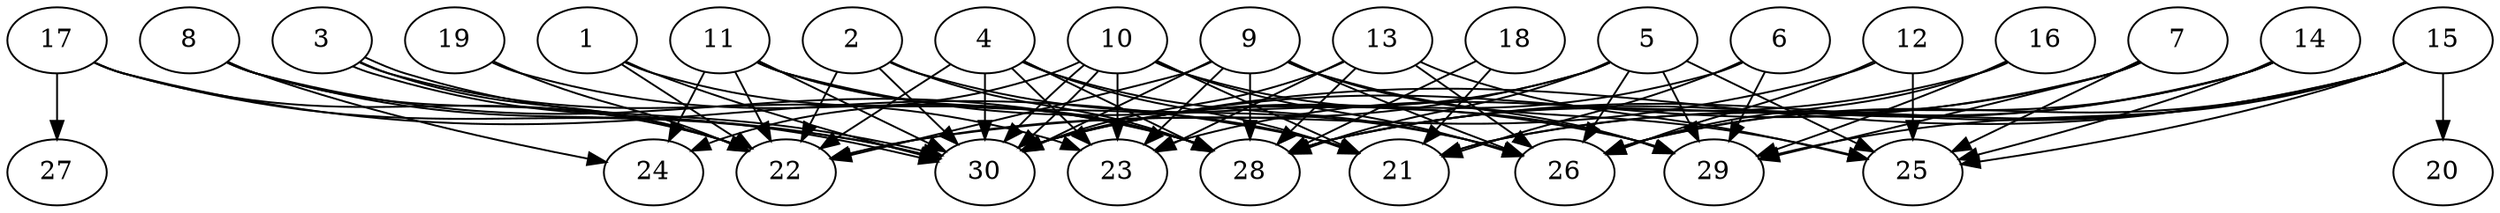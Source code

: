 // DAG automatically generated by daggen at Thu Oct  3 14:04:19 2019
// ./daggen --dot -n 30 --ccr 0.4 --fat 0.9 --regular 0.7 --density 0.9 --mindata 5242880 --maxdata 52428800 
digraph G {
  1 [size="19143680", alpha="0.15", expect_size="7657472"] 
  1 -> 22 [size ="7657472"]
  1 -> 28 [size ="7657472"]
  1 -> 30 [size ="7657472"]
  2 [size="35709440", alpha="0.12", expect_size="14283776"] 
  2 -> 22 [size ="14283776"]
  2 -> 26 [size ="14283776"]
  2 -> 28 [size ="14283776"]
  2 -> 30 [size ="14283776"]
  3 [size="48501760", alpha="0.13", expect_size="19400704"] 
  3 -> 22 [size ="19400704"]
  3 -> 23 [size ="19400704"]
  3 -> 30 [size ="19400704"]
  3 -> 30 [size ="19400704"]
  4 [size="26129920", alpha="0.12", expect_size="10451968"] 
  4 -> 21 [size ="10451968"]
  4 -> 22 [size ="10451968"]
  4 -> 23 [size ="10451968"]
  4 -> 26 [size ="10451968"]
  4 -> 28 [size ="10451968"]
  4 -> 30 [size ="10451968"]
  5 [size="73223680", alpha="0.12", expect_size="29289472"] 
  5 -> 22 [size ="29289472"]
  5 -> 25 [size ="29289472"]
  5 -> 26 [size ="29289472"]
  5 -> 28 [size ="29289472"]
  5 -> 29 [size ="29289472"]
  5 -> 30 [size ="29289472"]
  6 [size="88732160", alpha="0.05", expect_size="35492864"] 
  6 -> 21 [size ="35492864"]
  6 -> 29 [size ="35492864"]
  6 -> 30 [size ="35492864"]
  7 [size="50373120", alpha="0.16", expect_size="20149248"] 
  7 -> 25 [size ="20149248"]
  7 -> 28 [size ="20149248"]
  7 -> 29 [size ="20149248"]
  7 -> 30 [size ="20149248"]
  8 [size="79011840", alpha="0.13", expect_size="31604736"] 
  8 -> 22 [size ="31604736"]
  8 -> 24 [size ="31604736"]
  8 -> 28 [size ="31604736"]
  8 -> 30 [size ="31604736"]
  9 [size="37619200", alpha="0.04", expect_size="15047680"] 
  9 -> 22 [size ="15047680"]
  9 -> 23 [size ="15047680"]
  9 -> 25 [size ="15047680"]
  9 -> 26 [size ="15047680"]
  9 -> 28 [size ="15047680"]
  9 -> 29 [size ="15047680"]
  9 -> 30 [size ="15047680"]
  10 [size="102236160", alpha="0.12", expect_size="40894464"] 
  10 -> 21 [size ="40894464"]
  10 -> 23 [size ="40894464"]
  10 -> 24 [size ="40894464"]
  10 -> 26 [size ="40894464"]
  10 -> 29 [size ="40894464"]
  10 -> 30 [size ="40894464"]
  10 -> 30 [size ="40894464"]
  11 [size="64414720", alpha="0.18", expect_size="25765888"] 
  11 -> 21 [size ="25765888"]
  11 -> 22 [size ="25765888"]
  11 -> 24 [size ="25765888"]
  11 -> 28 [size ="25765888"]
  11 -> 29 [size ="25765888"]
  11 -> 30 [size ="25765888"]
  12 [size="33041920", alpha="0.14", expect_size="13216768"] 
  12 -> 22 [size ="13216768"]
  12 -> 25 [size ="13216768"]
  12 -> 26 [size ="13216768"]
  13 [size="104939520", alpha="0.07", expect_size="41975808"] 
  13 -> 23 [size ="41975808"]
  13 -> 25 [size ="41975808"]
  13 -> 26 [size ="41975808"]
  13 -> 28 [size ="41975808"]
  13 -> 30 [size ="41975808"]
  14 [size="63086080", alpha="0.09", expect_size="25234432"] 
  14 -> 21 [size ="25234432"]
  14 -> 25 [size ="25234432"]
  14 -> 26 [size ="25234432"]
  14 -> 28 [size ="25234432"]
  15 [size="13493760", alpha="0.13", expect_size="5397504"] 
  15 -> 20 [size ="5397504"]
  15 -> 21 [size ="5397504"]
  15 -> 25 [size ="5397504"]
  15 -> 26 [size ="5397504"]
  15 -> 28 [size ="5397504"]
  15 -> 29 [size ="5397504"]
  15 -> 30 [size ="5397504"]
  16 [size="83944960", alpha="0.05", expect_size="33577984"] 
  16 -> 23 [size ="33577984"]
  16 -> 26 [size ="33577984"]
  16 -> 29 [size ="33577984"]
  17 [size="112916480", alpha="0.04", expect_size="45166592"] 
  17 -> 21 [size ="45166592"]
  17 -> 22 [size ="45166592"]
  17 -> 27 [size ="45166592"]
  17 -> 30 [size ="45166592"]
  18 [size="86599680", alpha="0.19", expect_size="34639872"] 
  18 -> 21 [size ="34639872"]
  18 -> 28 [size ="34639872"]
  19 [size="48161280", alpha="0.02", expect_size="19264512"] 
  19 -> 22 [size ="19264512"]
  19 -> 28 [size ="19264512"]
  20 [size="69813760", alpha="0.14", expect_size="27925504"] 
  21 [size="22722560", alpha="0.08", expect_size="9089024"] 
  22 [size="13867520", alpha="0.06", expect_size="5547008"] 
  23 [size="96550400", alpha="0.09", expect_size="38620160"] 
  24 [size="19082240", alpha="0.15", expect_size="7632896"] 
  25 [size="72535040", alpha="0.11", expect_size="29014016"] 
  26 [size="34160640", alpha="0.19", expect_size="13664256"] 
  27 [size="61529600", alpha="0.15", expect_size="24611840"] 
  28 [size="86333440", alpha="0.01", expect_size="34533376"] 
  29 [size="80709120", alpha="0.11", expect_size="32283648"] 
  30 [size="90147840", alpha="0.17", expect_size="36059136"] 
}
